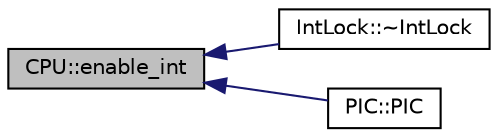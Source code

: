 digraph "CPU::enable_int"
{
  bgcolor="transparent";
  edge [fontname="Helvetica",fontsize="10",labelfontname="Helvetica",labelfontsize="10"];
  node [fontname="Helvetica",fontsize="10",shape=record];
  rankdir="LR";
  Node1 [label="CPU::enable_int",height=0.2,width=0.4,color="black", fillcolor="grey75", style="filled", fontcolor="black"];
  Node1 -> Node2 [dir="back",color="midnightblue",fontsize="10",style="solid",fontname="Helvetica"];
  Node2 [label="IntLock::~IntLock",height=0.2,width=0.4,color="black",URL="$classIntLock.html#adb91a60672a532b805cdf428e7664049"];
  Node1 -> Node3 [dir="back",color="midnightblue",fontsize="10",style="solid",fontname="Helvetica"];
  Node3 [label="PIC::PIC",height=0.2,width=0.4,color="black",URL="$classPIC.html#a17f4ad355d60ae1fefa1ef70625d530c",tooltip="Standardkonstruktor. "];
}

